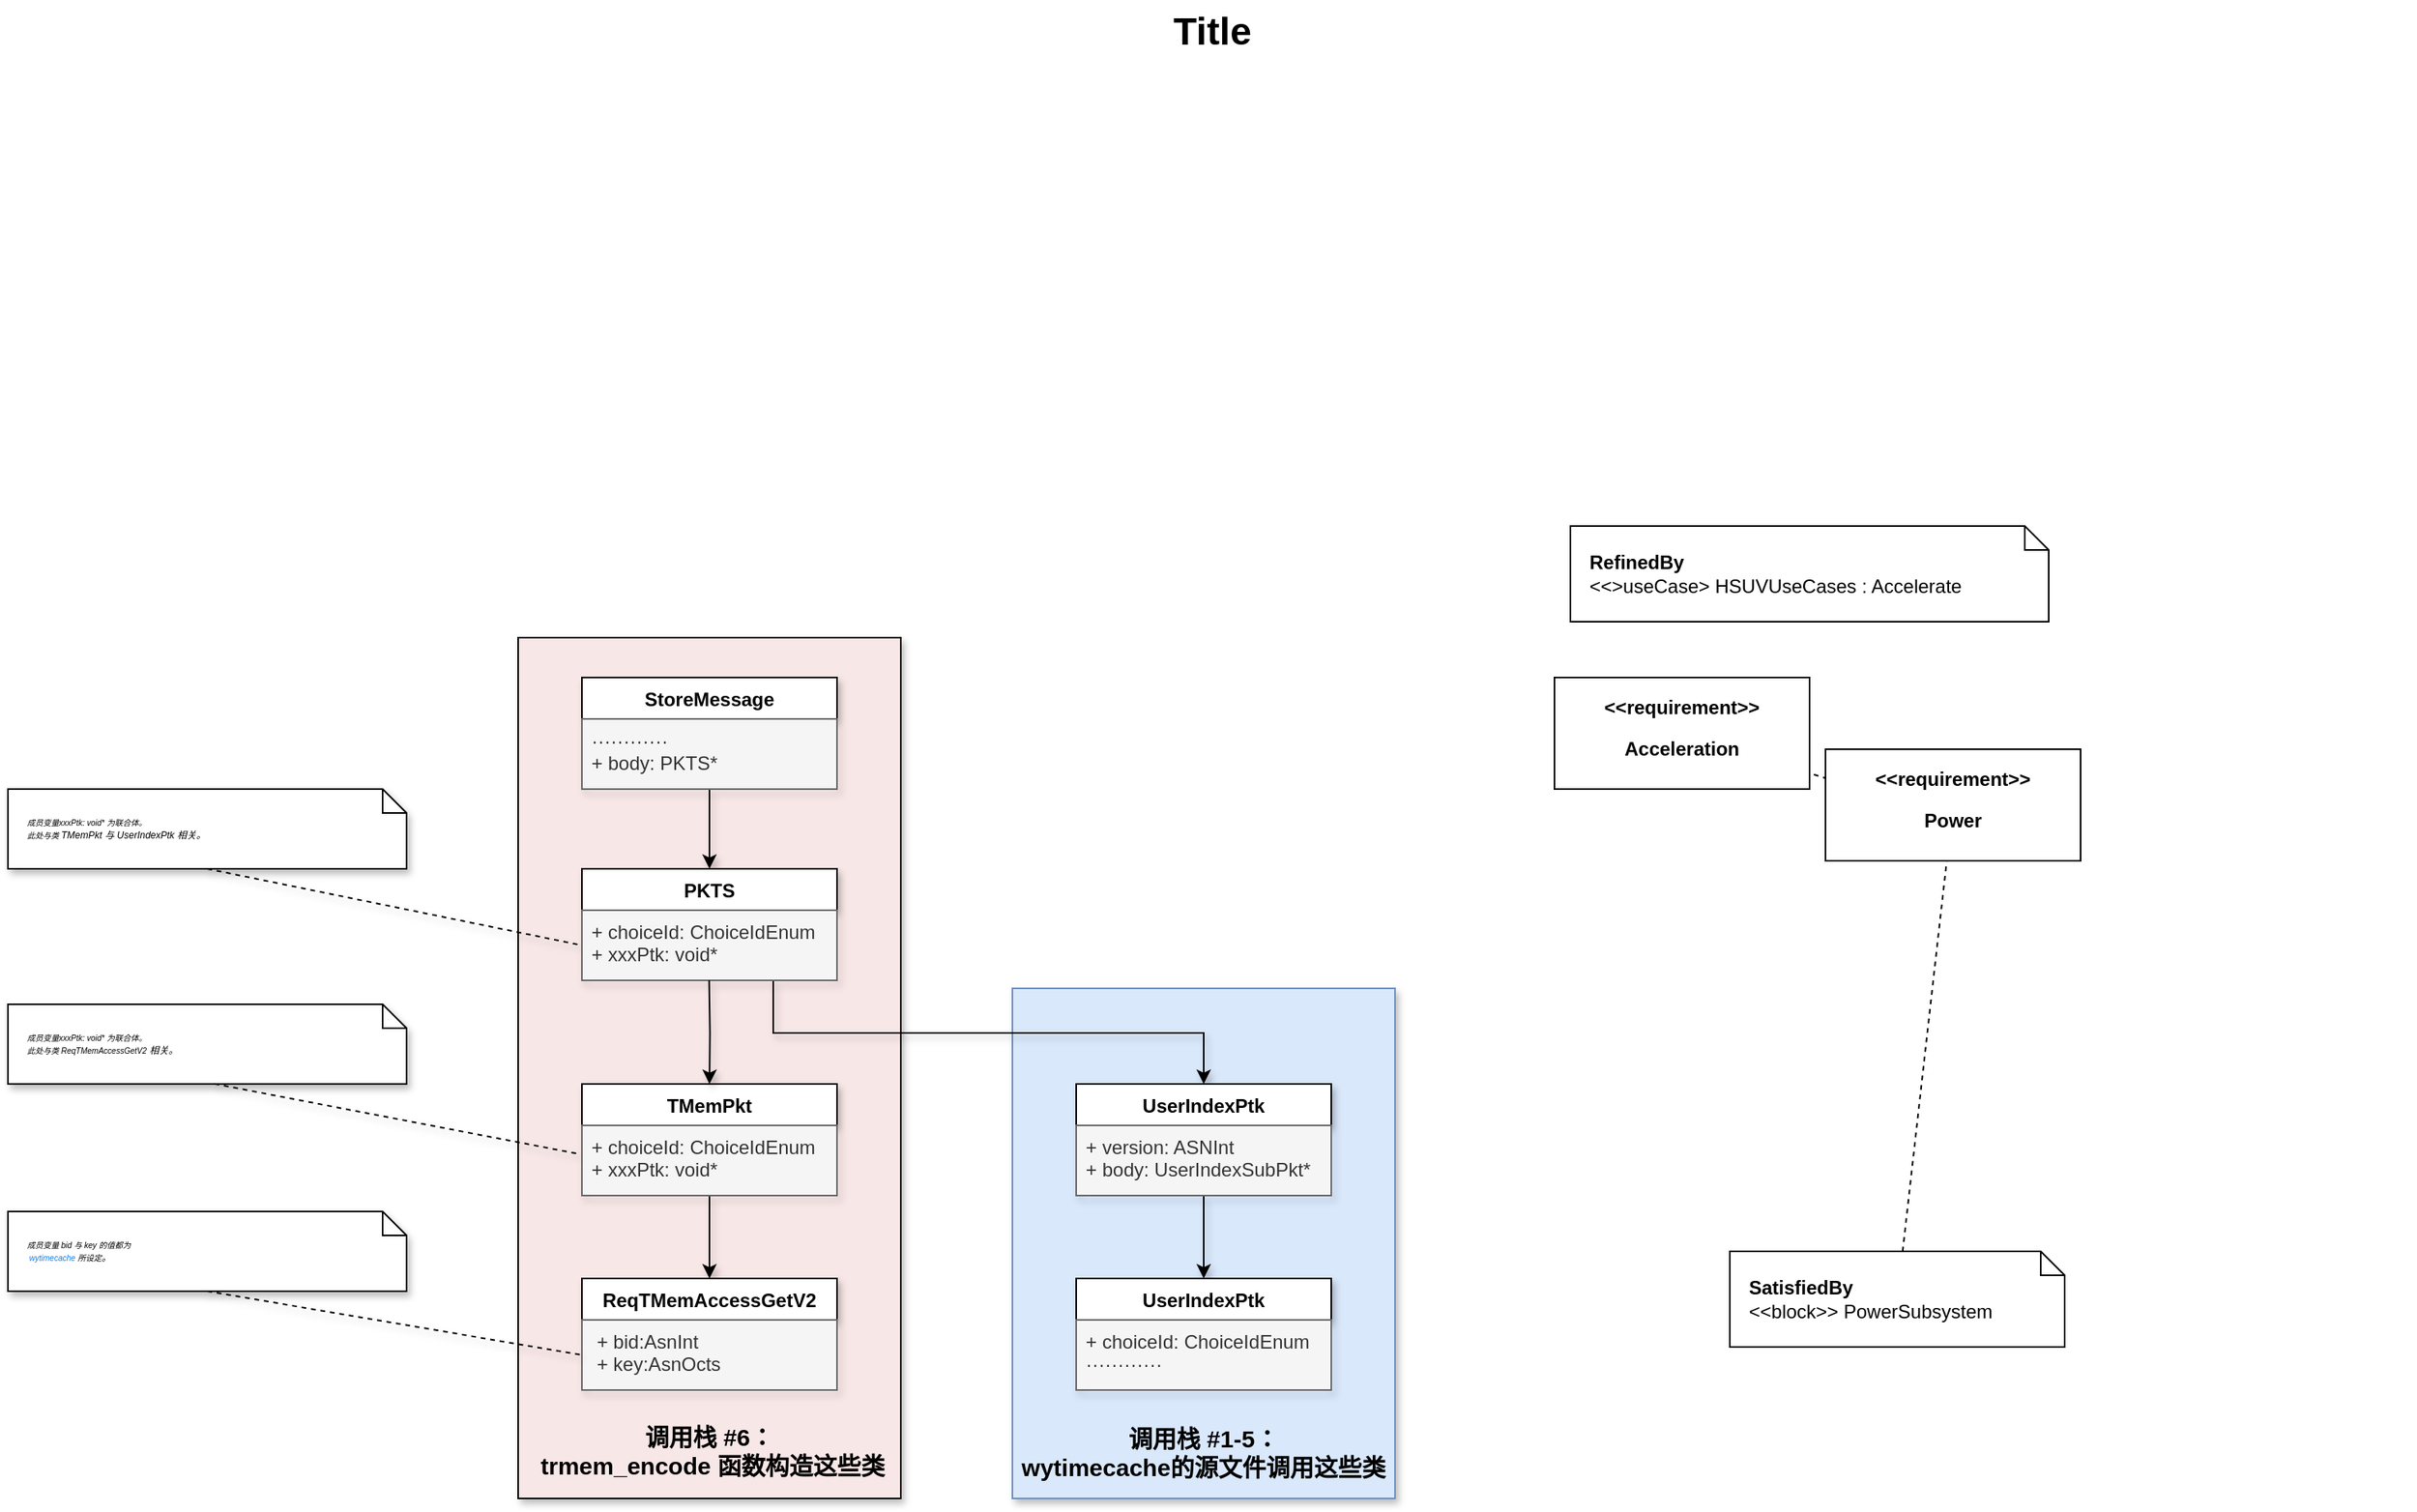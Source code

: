 <mxfile version="14.6.11" type="github">
  <diagram name="Page-1" id="929967ad-93f9-6ef4-fab6-5d389245f69c">
    <mxGraphModel dx="1172" dy="626" grid="1" gridSize="10" guides="1" tooltips="1" connect="1" arrows="1" fold="1" page="1" pageScale="1.5" pageWidth="1169" pageHeight="826" background="none" math="0" shadow="0">
      <root>
        <mxCell id="0" style=";html=1;" />
        <mxCell id="1" style=";html=1;" parent="0" />
        <mxCell id="yAxPYNl_KnfLlH9EHyMo-54" value="" style="rounded=0;whiteSpace=wrap;html=1;shadow=1;glass=0;labelBackgroundColor=none;sketch=0;fontFamily=Helvetica;fontSize=6;strokeWidth=1;fillColor=#dae8fc;align=left;strokeColor=#6c8ebf;" vertex="1" parent="1">
          <mxGeometry x="750" y="660" width="240" height="320" as="geometry" />
        </mxCell>
        <mxCell id="yAxPYNl_KnfLlH9EHyMo-50" value="" style="rounded=0;whiteSpace=wrap;html=1;shadow=1;glass=0;labelBackgroundColor=none;sketch=0;fontFamily=Helvetica;fontSize=6;strokeWidth=1;fillColor=#F8E7E7;align=left;" vertex="1" parent="1">
          <mxGeometry x="440" y="440" width="240" height="540" as="geometry" />
        </mxCell>
        <mxCell id="1672d66443f91eb5-3" value="&lt;b&gt;RefinedBy&lt;/b&gt;&lt;div&gt;&amp;lt;&amp;lt;&amp;gt;useCase&amp;gt; HSUVUseCases : Accelerate&lt;/div&gt;" style="shape=note;size=15;align=left;spacingLeft=10;html=1;whiteSpace=wrap;strokeColor=#000000;strokeWidth=1;fillColor=#ffffff;fontSize=12;" parent="1" vertex="1">
          <mxGeometry x="1100" y="370" width="300" height="60" as="geometry" />
        </mxCell>
        <mxCell id="1672d66443f91eb5-21" style="edgeStyle=none;rounded=0;html=1;dashed=1;endArrow=none;endFill=0;jettySize=auto;orthogonalLoop=1;" parent="1" target="1672d66443f91eb5-9" edge="1">
          <mxGeometry relative="1" as="geometry">
            <mxPoint x="1330" y="550" as="sourcePoint" />
          </mxGeometry>
        </mxCell>
        <mxCell id="1672d66443f91eb5-6" value="&lt;p&gt;&amp;lt;&amp;lt;requirement&amp;gt;&amp;gt;&lt;/p&gt;&lt;p&gt;Power&lt;/p&gt;" style="shape=rect;html=1;overflow=fill;whiteSpace=wrap;align=center;fontStyle=1" parent="1" vertex="1">
          <mxGeometry x="1260" y="510" width="160" height="70" as="geometry" />
        </mxCell>
        <mxCell id="1672d66443f91eb5-9" value="&lt;p&gt;&amp;lt;&amp;lt;requirement&amp;gt;&amp;gt;&lt;/p&gt;&lt;p&gt;Acceleration&lt;/p&gt;" style="shape=rect;html=1;overflow=fill;whiteSpace=wrap;align=center;fontStyle=1" parent="1" vertex="1">
          <mxGeometry x="1090" y="465" width="160" height="70" as="geometry" />
        </mxCell>
        <mxCell id="1672d66443f91eb5-19" style="rounded=0;html=1;endArrow=none;endFill=0;jettySize=auto;orthogonalLoop=1;dashed=1;entryX=0;entryY=0.5;entryDx=0;entryDy=0;shadow=1;exitX=0.5;exitY=1;exitDx=0;exitDy=0;exitPerimeter=0;" parent="1" source="1672d66443f91eb5-11" target="yAxPYNl_KnfLlH9EHyMo-19" edge="1">
          <mxGeometry relative="1" as="geometry">
            <mxPoint x="800" y="690" as="targetPoint" />
          </mxGeometry>
        </mxCell>
        <mxCell id="1672d66443f91eb5-11" value="&lt;i style=&quot;line-height: 150% ; font-size: 5px&quot;&gt;成员变量xxxPtk: void* 为联合体。&lt;br style=&quot;font-size: 6px&quot;&gt;此处与类&amp;nbsp;&lt;span style=&quot;text-align: center ; font-size: 6px&quot;&gt;TMemPkt 与&amp;nbsp;&lt;/span&gt;&lt;span style=&quot;text-align: center ; font-size: 6px&quot;&gt;UserIndexPtk 相关。&lt;/span&gt;&lt;/i&gt;&lt;b style=&quot;font-size: 6px&quot;&gt;&lt;br style=&quot;font-size: 6px&quot;&gt;&lt;/b&gt;" style="shape=note;size=15;align=left;spacingLeft=10;html=1;whiteSpace=wrap;strokeWidth=1;fontSize=6;shadow=1;verticalAlign=middle;fontFamily=Helvetica;" parent="1" vertex="1">
          <mxGeometry x="120" y="535" width="250" height="50" as="geometry" />
        </mxCell>
        <mxCell id="1672d66443f91eb5-20" style="edgeStyle=none;rounded=0;html=1;dashed=1;endArrow=none;endFill=0;jettySize=auto;orthogonalLoop=1;" parent="1" source="1672d66443f91eb5-12" target="1672d66443f91eb5-6" edge="1">
          <mxGeometry relative="1" as="geometry" />
        </mxCell>
        <mxCell id="1672d66443f91eb5-12" value="&lt;b&gt;SatisfiedBy&lt;/b&gt;&lt;div&gt;&amp;lt;&amp;lt;block&amp;gt;&amp;gt; PowerSubsystem&lt;/div&gt;" style="shape=note;size=15;align=left;spacingLeft=10;html=1;whiteSpace=wrap;strokeWidth=1;fontSize=12;" parent="1" vertex="1">
          <mxGeometry x="1200" y="825" width="210" height="60" as="geometry" />
        </mxCell>
        <mxCell id="1672d66443f91eb5-23" value="Title" style="text;strokeColor=none;fillColor=none;html=1;fontSize=24;fontStyle=1;verticalAlign=middle;align=center;" parent="1" vertex="1">
          <mxGeometry x="120" y="40" width="1510" height="40" as="geometry" />
        </mxCell>
        <mxCell id="yAxPYNl_KnfLlH9EHyMo-20" value="" style="edgeStyle=orthogonalEdgeStyle;rounded=0;orthogonalLoop=1;jettySize=auto;html=1;shadow=1;" edge="1" parent="1" source="yAxPYNl_KnfLlH9EHyMo-1" target="yAxPYNl_KnfLlH9EHyMo-18">
          <mxGeometry relative="1" as="geometry" />
        </mxCell>
        <mxCell id="yAxPYNl_KnfLlH9EHyMo-1" value="StoreMessage" style="swimlane;fontStyle=1;align=center;verticalAlign=top;childLayout=stackLayout;horizontal=1;startSize=26;horizontalStack=0;resizeParent=1;resizeParentMax=0;resizeLast=0;collapsible=1;marginBottom=0;glass=0;shadow=1;sketch=0;rounded=0;swimlaneLine=1;" vertex="1" parent="1">
          <mxGeometry x="480" y="465" width="160" height="70" as="geometry">
            <mxRectangle x="480" y="465" width="110" height="26" as="alternateBounds" />
          </mxGeometry>
        </mxCell>
        <mxCell id="yAxPYNl_KnfLlH9EHyMo-2" value="············&#xa;+ body: PKTS*" style="text;strokeColor=#666666;fillColor=#f5f5f5;align=left;verticalAlign=top;spacingLeft=4;spacingRight=4;overflow=hidden;rotatable=0;points=[[0,0.5],[1,0.5]];portConstraint=eastwest;shadow=0;sketch=0;glass=0;fontColor=#333333;fontStyle=0" vertex="1" parent="yAxPYNl_KnfLlH9EHyMo-1">
          <mxGeometry y="26" width="160" height="44" as="geometry" />
        </mxCell>
        <mxCell id="yAxPYNl_KnfLlH9EHyMo-24" value="" style="edgeStyle=orthogonalEdgeStyle;rounded=0;sketch=0;orthogonalLoop=1;jettySize=auto;html=1;shadow=1;entryX=0.5;entryY=0;entryDx=0;entryDy=0;" edge="1" parent="1" source="yAxPYNl_KnfLlH9EHyMo-18" target="yAxPYNl_KnfLlH9EHyMo-22">
          <mxGeometry relative="1" as="geometry">
            <Array as="points">
              <mxPoint x="600" y="688" />
              <mxPoint x="870" y="688" />
            </Array>
          </mxGeometry>
        </mxCell>
        <mxCell id="yAxPYNl_KnfLlH9EHyMo-18" value="PKTS" style="swimlane;fontStyle=1;align=center;verticalAlign=top;childLayout=stackLayout;horizontal=1;startSize=26;horizontalStack=0;resizeParent=1;resizeParentMax=0;resizeLast=0;collapsible=1;marginBottom=0;glass=0;shadow=1;sketch=0;rounded=0;swimlaneLine=1;" vertex="1" parent="1">
          <mxGeometry x="480" y="585" width="160" height="70" as="geometry" />
        </mxCell>
        <mxCell id="yAxPYNl_KnfLlH9EHyMo-19" value="+ choiceId: ChoiceIdEnum&#xa;+ xxxPtk: void*" style="text;strokeColor=#666666;fillColor=#f5f5f5;align=left;verticalAlign=top;spacingLeft=4;spacingRight=4;overflow=hidden;rotatable=0;points=[[0,0.5],[1,0.5]];portConstraint=eastwest;shadow=0;sketch=0;glass=0;fontColor=#333333;fontStyle=0;fontSize=12;labelBorderColor=none;labelBackgroundColor=none;" vertex="1" parent="yAxPYNl_KnfLlH9EHyMo-18">
          <mxGeometry y="26" width="160" height="44" as="geometry" />
        </mxCell>
        <mxCell id="yAxPYNl_KnfLlH9EHyMo-44" value="" style="edgeStyle=orthogonalEdgeStyle;rounded=0;sketch=0;orthogonalLoop=1;jettySize=auto;html=1;shadow=1;fontFamily=Helvetica;fontSize=6;" edge="1" parent="1" source="yAxPYNl_KnfLlH9EHyMo-22" target="yAxPYNl_KnfLlH9EHyMo-42">
          <mxGeometry relative="1" as="geometry" />
        </mxCell>
        <mxCell id="yAxPYNl_KnfLlH9EHyMo-22" value="UserIndexPtk" style="swimlane;fontStyle=1;align=center;verticalAlign=top;childLayout=stackLayout;horizontal=1;startSize=26;horizontalStack=0;resizeParent=1;resizeParentMax=0;resizeLast=0;collapsible=1;marginBottom=0;glass=0;shadow=1;sketch=0;rounded=0;swimlaneLine=1;" vertex="1" parent="1">
          <mxGeometry x="790" y="720" width="160" height="70" as="geometry" />
        </mxCell>
        <mxCell id="yAxPYNl_KnfLlH9EHyMo-23" value="+ version: ASNInt&#xa;+ body: UserIndexSubPkt*" style="text;strokeColor=#666666;fillColor=#f5f5f5;align=left;verticalAlign=top;spacingLeft=4;spacingRight=4;overflow=hidden;rotatable=0;points=[[0,0.5],[1,0.5]];portConstraint=eastwest;shadow=0;sketch=0;glass=0;fontColor=#333333;fontStyle=0" vertex="1" parent="yAxPYNl_KnfLlH9EHyMo-22">
          <mxGeometry y="26" width="160" height="44" as="geometry" />
        </mxCell>
        <mxCell id="yAxPYNl_KnfLlH9EHyMo-39" value="" style="edgeStyle=orthogonalEdgeStyle;rounded=0;sketch=0;orthogonalLoop=1;jettySize=auto;html=1;shadow=1;fontFamily=Helvetica;fontSize=6;" edge="1" parent="1" source="yAxPYNl_KnfLlH9EHyMo-28" target="yAxPYNl_KnfLlH9EHyMo-37">
          <mxGeometry relative="1" as="geometry" />
        </mxCell>
        <mxCell id="yAxPYNl_KnfLlH9EHyMo-28" value="TMemPkt" style="swimlane;fontStyle=1;align=center;verticalAlign=top;childLayout=stackLayout;horizontal=1;startSize=26;horizontalStack=0;resizeParent=1;resizeParentMax=0;resizeLast=0;collapsible=1;marginBottom=0;glass=0;shadow=1;sketch=0;rounded=0;swimlaneLine=1;" vertex="1" parent="1">
          <mxGeometry x="480" y="720" width="160" height="70" as="geometry" />
        </mxCell>
        <mxCell id="yAxPYNl_KnfLlH9EHyMo-29" value="+ choiceId: ChoiceIdEnum&#xa;+ xxxPtk: void*" style="text;strokeColor=#666666;fillColor=#f5f5f5;align=left;verticalAlign=top;spacingLeft=4;spacingRight=4;overflow=hidden;rotatable=0;points=[[0,0.5],[1,0.5]];portConstraint=eastwest;shadow=0;sketch=0;glass=0;fontColor=#333333;fontStyle=0" vertex="1" parent="yAxPYNl_KnfLlH9EHyMo-28">
          <mxGeometry y="26" width="160" height="44" as="geometry" />
        </mxCell>
        <mxCell id="yAxPYNl_KnfLlH9EHyMo-31" value="" style="edgeStyle=orthogonalEdgeStyle;rounded=0;orthogonalLoop=1;jettySize=auto;html=1;shadow=1;entryX=0.5;entryY=0;entryDx=0;entryDy=0;" edge="1" parent="1" target="yAxPYNl_KnfLlH9EHyMo-28">
          <mxGeometry relative="1" as="geometry">
            <mxPoint x="559.8" y="655" as="sourcePoint" />
            <mxPoint x="559.8" y="705" as="targetPoint" />
          </mxGeometry>
        </mxCell>
        <mxCell id="yAxPYNl_KnfLlH9EHyMo-34" value="&lt;i style=&quot;line-height: 150% ; font-size: 5px&quot;&gt;成员变量xxxPtk: void* 为联合体。&lt;br style=&quot;font-size: 6px&quot;&gt;此处与类 ReqTMemAccessGetV2&lt;span style=&quot;text-align: center ; font-size: 6px&quot;&gt;&amp;nbsp;相关。&lt;/span&gt;&lt;/i&gt;&lt;b style=&quot;font-size: 6px&quot;&gt;&lt;br style=&quot;font-size: 6px&quot;&gt;&lt;/b&gt;" style="shape=note;size=15;align=left;spacingLeft=10;html=1;whiteSpace=wrap;strokeWidth=1;fontSize=6;shadow=1;verticalAlign=middle;fontFamily=Helvetica;" vertex="1" parent="1">
          <mxGeometry x="120" y="670" width="250" height="50" as="geometry" />
        </mxCell>
        <mxCell id="yAxPYNl_KnfLlH9EHyMo-35" style="rounded=0;html=1;endArrow=none;endFill=0;jettySize=auto;orthogonalLoop=1;dashed=1;entryX=-0.005;entryY=0.411;entryDx=0;entryDy=0;shadow=1;entryPerimeter=0;exitX=0.518;exitY=0.998;exitDx=0;exitDy=0;exitPerimeter=0;" edge="1" parent="1" source="yAxPYNl_KnfLlH9EHyMo-34" target="yAxPYNl_KnfLlH9EHyMo-29">
          <mxGeometry relative="1" as="geometry">
            <mxPoint x="350.003" y="720" as="sourcePoint" />
            <mxPoint x="425.4" y="758" as="targetPoint" />
          </mxGeometry>
        </mxCell>
        <mxCell id="yAxPYNl_KnfLlH9EHyMo-37" value="ReqTMemAccessGetV2" style="swimlane;fontStyle=1;align=center;verticalAlign=top;childLayout=stackLayout;horizontal=1;startSize=26;horizontalStack=0;resizeParent=1;resizeParentMax=0;resizeLast=0;collapsible=1;marginBottom=0;glass=0;shadow=1;sketch=0;rounded=0;swimlaneLine=1;" vertex="1" parent="1">
          <mxGeometry x="480" y="842" width="160" height="70" as="geometry" />
        </mxCell>
        <mxCell id="yAxPYNl_KnfLlH9EHyMo-38" value=" + bid:AsnInt &#xa; + key:AsnOcts" style="text;strokeColor=#666666;fillColor=#f5f5f5;align=left;verticalAlign=top;spacingLeft=4;spacingRight=4;overflow=hidden;rotatable=0;points=[[0,0.5],[1,0.5]];portConstraint=eastwest;shadow=0;sketch=0;glass=0;fontColor=#333333;fontStyle=0" vertex="1" parent="yAxPYNl_KnfLlH9EHyMo-37">
          <mxGeometry y="26" width="160" height="44" as="geometry" />
        </mxCell>
        <mxCell id="yAxPYNl_KnfLlH9EHyMo-42" value="UserIndexPtk" style="swimlane;fontStyle=1;align=center;verticalAlign=top;childLayout=stackLayout;horizontal=1;startSize=26;horizontalStack=0;resizeParent=1;resizeParentMax=0;resizeLast=0;collapsible=1;marginBottom=0;glass=0;shadow=1;sketch=0;rounded=0;swimlaneLine=1;" vertex="1" parent="1">
          <mxGeometry x="790" y="842" width="160" height="70" as="geometry" />
        </mxCell>
        <mxCell id="yAxPYNl_KnfLlH9EHyMo-43" value="+ choiceId: ChoiceIdEnum&#xa;············&#xa;" style="text;strokeColor=#666666;fillColor=#f5f5f5;align=left;verticalAlign=top;spacingLeft=4;spacingRight=4;overflow=hidden;rotatable=0;points=[[0,0.5],[1,0.5]];portConstraint=eastwest;shadow=0;sketch=0;glass=0;fontColor=#333333;fontStyle=0" vertex="1" parent="yAxPYNl_KnfLlH9EHyMo-42">
          <mxGeometry y="26" width="160" height="44" as="geometry" />
        </mxCell>
        <mxCell id="yAxPYNl_KnfLlH9EHyMo-51" value="&lt;font style=&quot;font-size: 15px&quot;&gt;调用栈 #6：&lt;br&gt;&amp;nbsp;trmem_encode 函数构造这些类&lt;/font&gt;" style="text;html=1;strokeColor=none;fillColor=none;align=center;verticalAlign=middle;whiteSpace=wrap;rounded=0;shadow=1;glass=0;labelBackgroundColor=none;sketch=0;fontFamily=Helvetica;fontSize=9;fontStyle=1" vertex="1" parent="1">
          <mxGeometry x="440" y="930" width="240" height="40" as="geometry" />
        </mxCell>
        <mxCell id="yAxPYNl_KnfLlH9EHyMo-56" value="&lt;span style=&quot;font-size: 15px&quot;&gt;调用栈 #1-5：&lt;br&gt;&lt;/span&gt;&lt;span style=&quot;font-size: 15px&quot;&gt;wytimecache的源文件调用这些类&lt;br&gt;&lt;/span&gt;" style="text;html=1;strokeColor=none;fillColor=none;align=center;verticalAlign=middle;whiteSpace=wrap;rounded=0;shadow=1;glass=0;labelBackgroundColor=none;sketch=0;fontFamily=Helvetica;fontSize=9;fontStyle=1" vertex="1" parent="1">
          <mxGeometry x="750" y="931" width="240" height="40" as="geometry" />
        </mxCell>
        <mxCell id="yAxPYNl_KnfLlH9EHyMo-57" value="&lt;i style=&quot;line-height: 150% ; font-size: 5px&quot;&gt;成员变量 bid 与 key 的值都为&lt;br&gt;&amp;nbsp;&lt;font color=&quot;#007fff&quot;&gt;wytimecache &lt;/font&gt;所设定&lt;span style=&quot;text-align: center ; font-size: 6px&quot;&gt;。&lt;/span&gt;&lt;/i&gt;&lt;b style=&quot;font-size: 6px&quot;&gt;&lt;br style=&quot;font-size: 6px&quot;&gt;&lt;/b&gt;" style="shape=note;size=15;align=left;spacingLeft=10;html=1;whiteSpace=wrap;strokeWidth=1;fontSize=6;shadow=1;verticalAlign=middle;fontFamily=Helvetica;" vertex="1" parent="1">
          <mxGeometry x="120" y="800" width="250" height="50" as="geometry" />
        </mxCell>
        <mxCell id="yAxPYNl_KnfLlH9EHyMo-58" style="rounded=0;html=1;endArrow=none;endFill=0;jettySize=auto;orthogonalLoop=1;dashed=1;shadow=1;exitX=0.5;exitY=1;exitDx=0;exitDy=0;exitPerimeter=0;entryX=0;entryY=0.5;entryDx=0;entryDy=0;" edge="1" parent="1" source="yAxPYNl_KnfLlH9EHyMo-57" target="yAxPYNl_KnfLlH9EHyMo-38">
          <mxGeometry relative="1" as="geometry">
            <mxPoint x="259.5" y="729.9" as="sourcePoint" />
            <mxPoint x="400" y="850" as="targetPoint" />
          </mxGeometry>
        </mxCell>
      </root>
    </mxGraphModel>
  </diagram>
</mxfile>
